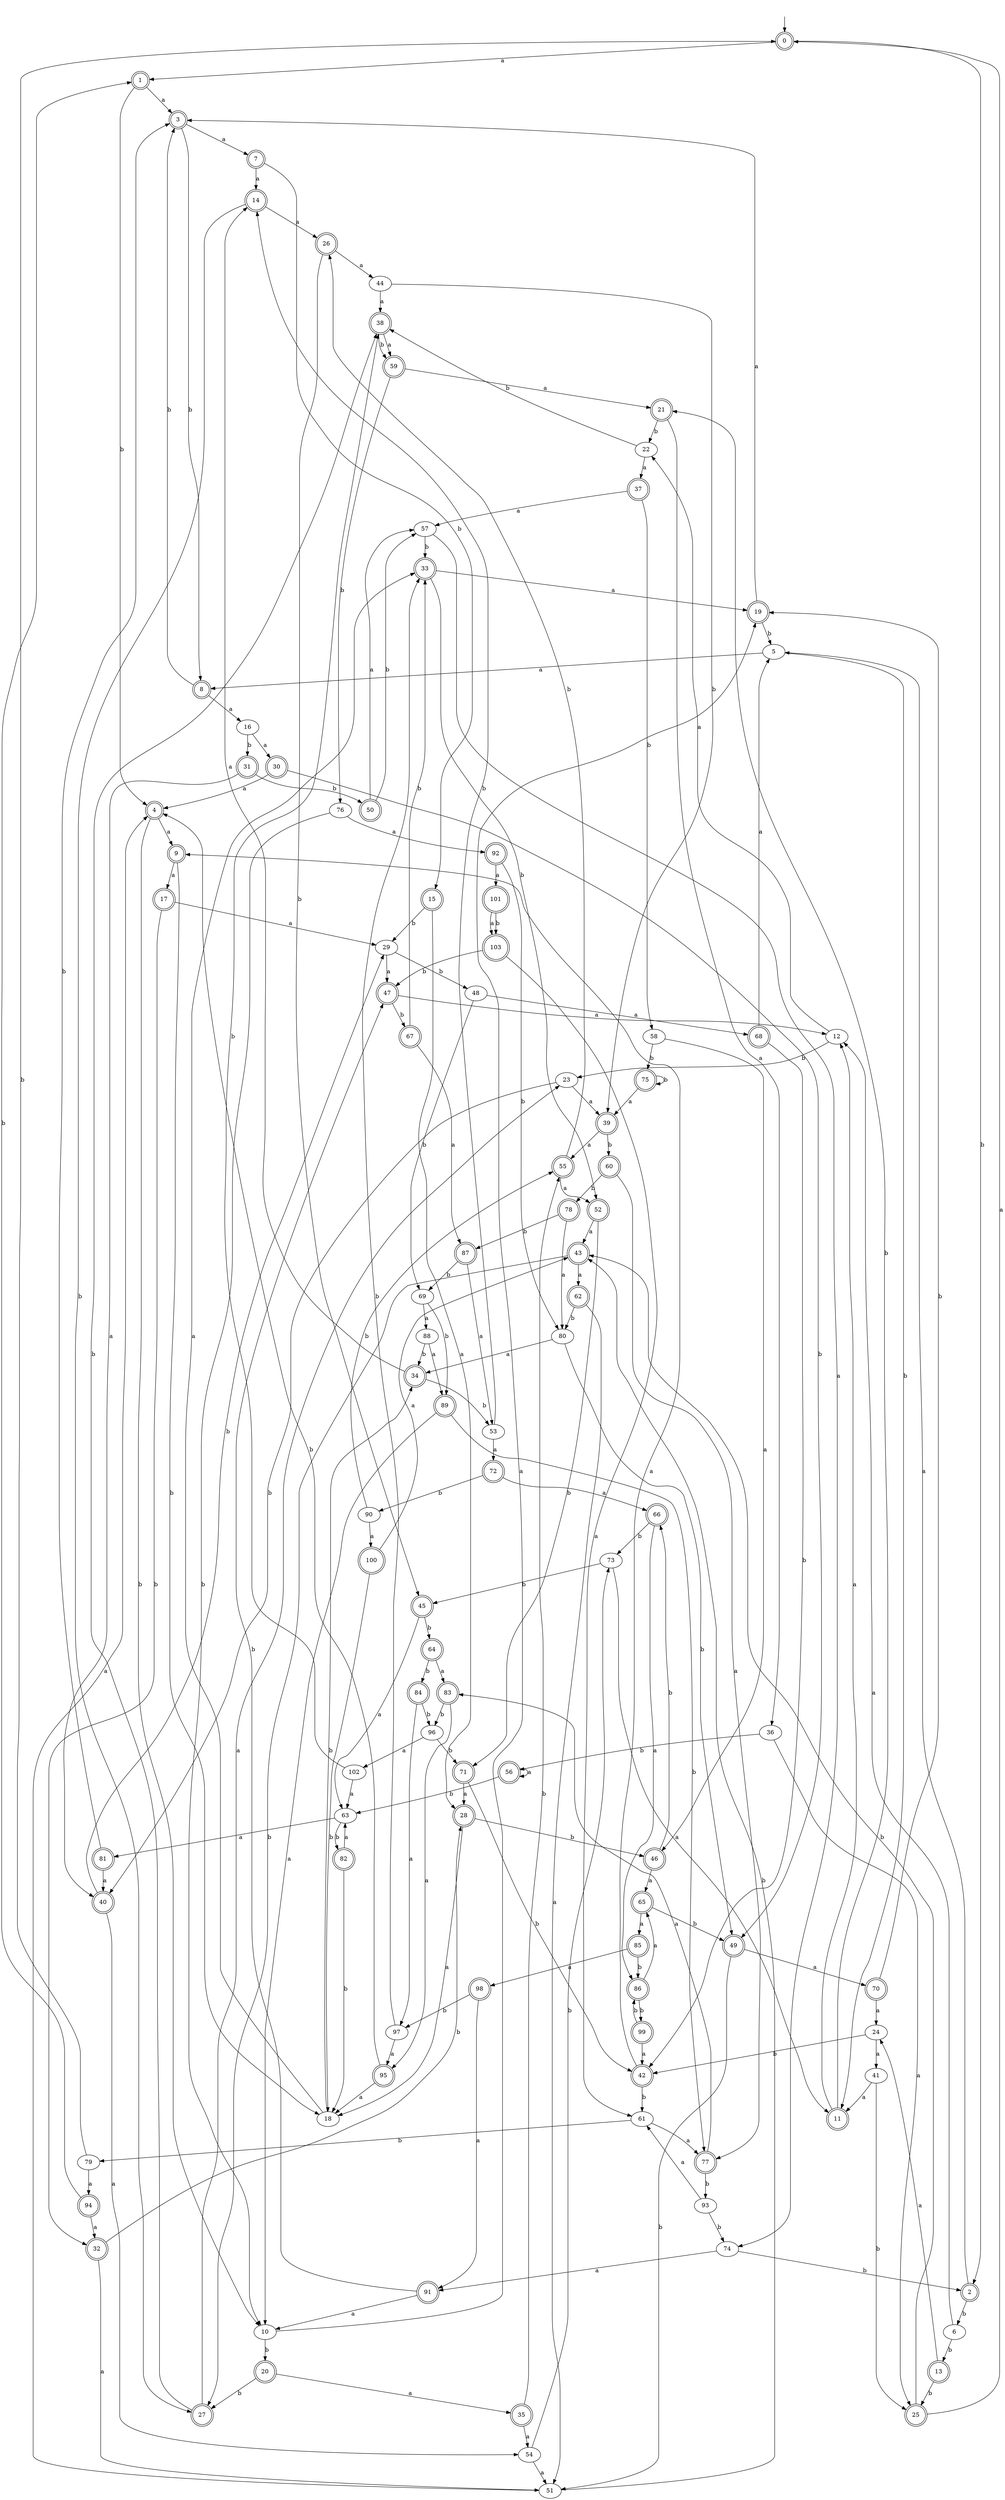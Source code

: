 digraph RandomDFA {
  __start0 [label="", shape=none];
  __start0 -> 0 [label=""];
  0 [shape=circle] [shape=doublecircle]
  0 -> 1 [label="a"]
  0 -> 2 [label="b"]
  1 [shape=doublecircle]
  1 -> 3 [label="a"]
  1 -> 4 [label="b"]
  2 [shape=doublecircle]
  2 -> 5 [label="a"]
  2 -> 6 [label="b"]
  3 [shape=doublecircle]
  3 -> 7 [label="a"]
  3 -> 8 [label="b"]
  4 [shape=doublecircle]
  4 -> 9 [label="a"]
  4 -> 10 [label="b"]
  5
  5 -> 8 [label="a"]
  5 -> 11 [label="b"]
  6
  6 -> 12 [label="a"]
  6 -> 13 [label="b"]
  7 [shape=doublecircle]
  7 -> 14 [label="a"]
  7 -> 15 [label="b"]
  8 [shape=doublecircle]
  8 -> 16 [label="a"]
  8 -> 3 [label="b"]
  9 [shape=doublecircle]
  9 -> 17 [label="a"]
  9 -> 18 [label="b"]
  10
  10 -> 19 [label="a"]
  10 -> 20 [label="b"]
  11 [shape=doublecircle]
  11 -> 12 [label="a"]
  11 -> 21 [label="b"]
  12
  12 -> 22 [label="a"]
  12 -> 23 [label="b"]
  13 [shape=doublecircle]
  13 -> 24 [label="a"]
  13 -> 25 [label="b"]
  14 [shape=doublecircle]
  14 -> 26 [label="a"]
  14 -> 27 [label="b"]
  15 [shape=doublecircle]
  15 -> 28 [label="a"]
  15 -> 29 [label="b"]
  16
  16 -> 30 [label="a"]
  16 -> 31 [label="b"]
  17 [shape=doublecircle]
  17 -> 29 [label="a"]
  17 -> 32 [label="b"]
  18
  18 -> 33 [label="a"]
  18 -> 34 [label="b"]
  19 [shape=doublecircle]
  19 -> 3 [label="a"]
  19 -> 5 [label="b"]
  20 [shape=doublecircle]
  20 -> 35 [label="a"]
  20 -> 27 [label="b"]
  21 [shape=doublecircle]
  21 -> 36 [label="a"]
  21 -> 22 [label="b"]
  22
  22 -> 37 [label="a"]
  22 -> 38 [label="b"]
  23
  23 -> 39 [label="a"]
  23 -> 40 [label="b"]
  24
  24 -> 41 [label="a"]
  24 -> 42 [label="b"]
  25 [shape=doublecircle]
  25 -> 0 [label="a"]
  25 -> 43 [label="b"]
  26 [shape=doublecircle]
  26 -> 44 [label="a"]
  26 -> 45 [label="b"]
  27 [shape=doublecircle]
  27 -> 23 [label="a"]
  27 -> 38 [label="b"]
  28 [shape=doublecircle]
  28 -> 18 [label="a"]
  28 -> 46 [label="b"]
  29
  29 -> 47 [label="a"]
  29 -> 48 [label="b"]
  30 [shape=doublecircle]
  30 -> 4 [label="a"]
  30 -> 49 [label="b"]
  31 [shape=doublecircle]
  31 -> 40 [label="a"]
  31 -> 50 [label="b"]
  32 [shape=doublecircle]
  32 -> 51 [label="a"]
  32 -> 28 [label="b"]
  33 [shape=doublecircle]
  33 -> 19 [label="a"]
  33 -> 52 [label="b"]
  34 [shape=doublecircle]
  34 -> 14 [label="a"]
  34 -> 53 [label="b"]
  35 [shape=doublecircle]
  35 -> 54 [label="a"]
  35 -> 55 [label="b"]
  36
  36 -> 25 [label="a"]
  36 -> 56 [label="b"]
  37 [shape=doublecircle]
  37 -> 57 [label="a"]
  37 -> 58 [label="b"]
  38 [shape=doublecircle]
  38 -> 59 [label="a"]
  38 -> 59 [label="b"]
  39 [shape=doublecircle]
  39 -> 55 [label="a"]
  39 -> 60 [label="b"]
  40 [shape=doublecircle]
  40 -> 54 [label="a"]
  40 -> 29 [label="b"]
  41
  41 -> 11 [label="a"]
  41 -> 25 [label="b"]
  42 [shape=doublecircle]
  42 -> 9 [label="a"]
  42 -> 61 [label="b"]
  43 [shape=doublecircle]
  43 -> 62 [label="a"]
  43 -> 27 [label="b"]
  44
  44 -> 38 [label="a"]
  44 -> 39 [label="b"]
  45 [shape=doublecircle]
  45 -> 63 [label="a"]
  45 -> 64 [label="b"]
  46 [shape=doublecircle]
  46 -> 65 [label="a"]
  46 -> 66 [label="b"]
  47 [shape=doublecircle]
  47 -> 12 [label="a"]
  47 -> 67 [label="b"]
  48
  48 -> 68 [label="a"]
  48 -> 69 [label="b"]
  49 [shape=doublecircle]
  49 -> 70 [label="a"]
  49 -> 51 [label="b"]
  50 [shape=doublecircle]
  50 -> 57 [label="a"]
  50 -> 57 [label="b"]
  51
  51 -> 4 [label="a"]
  51 -> 43 [label="b"]
  52 [shape=doublecircle]
  52 -> 43 [label="a"]
  52 -> 71 [label="b"]
  53
  53 -> 72 [label="a"]
  53 -> 14 [label="b"]
  54
  54 -> 51 [label="a"]
  54 -> 73 [label="b"]
  55 [shape=doublecircle]
  55 -> 52 [label="a"]
  55 -> 26 [label="b"]
  56 [shape=doublecircle]
  56 -> 56 [label="a"]
  56 -> 63 [label="b"]
  57
  57 -> 74 [label="a"]
  57 -> 33 [label="b"]
  58
  58 -> 46 [label="a"]
  58 -> 75 [label="b"]
  59 [shape=doublecircle]
  59 -> 21 [label="a"]
  59 -> 76 [label="b"]
  60 [shape=doublecircle]
  60 -> 77 [label="a"]
  60 -> 78 [label="b"]
  61
  61 -> 77 [label="a"]
  61 -> 79 [label="b"]
  62 [shape=doublecircle]
  62 -> 51 [label="a"]
  62 -> 80 [label="b"]
  63
  63 -> 81 [label="a"]
  63 -> 82 [label="b"]
  64 [shape=doublecircle]
  64 -> 83 [label="a"]
  64 -> 84 [label="b"]
  65 [shape=doublecircle]
  65 -> 85 [label="a"]
  65 -> 49 [label="b"]
  66 [shape=doublecircle]
  66 -> 86 [label="a"]
  66 -> 73 [label="b"]
  67 [shape=doublecircle]
  67 -> 87 [label="a"]
  67 -> 33 [label="b"]
  68 [shape=doublecircle]
  68 -> 5 [label="a"]
  68 -> 42 [label="b"]
  69
  69 -> 88 [label="a"]
  69 -> 89 [label="b"]
  70 [shape=doublecircle]
  70 -> 24 [label="a"]
  70 -> 19 [label="b"]
  71 [shape=doublecircle]
  71 -> 28 [label="a"]
  71 -> 42 [label="b"]
  72 [shape=doublecircle]
  72 -> 66 [label="a"]
  72 -> 90 [label="b"]
  73
  73 -> 11 [label="a"]
  73 -> 45 [label="b"]
  74
  74 -> 91 [label="a"]
  74 -> 2 [label="b"]
  75 [shape=doublecircle]
  75 -> 39 [label="a"]
  75 -> 75 [label="b"]
  76
  76 -> 92 [label="a"]
  76 -> 10 [label="b"]
  77 [shape=doublecircle]
  77 -> 83 [label="a"]
  77 -> 93 [label="b"]
  78 [shape=doublecircle]
  78 -> 80 [label="a"]
  78 -> 87 [label="b"]
  79
  79 -> 94 [label="a"]
  79 -> 0 [label="b"]
  80
  80 -> 34 [label="a"]
  80 -> 49 [label="b"]
  81 [shape=doublecircle]
  81 -> 40 [label="a"]
  81 -> 3 [label="b"]
  82 [shape=doublecircle]
  82 -> 63 [label="a"]
  82 -> 18 [label="b"]
  83 [shape=doublecircle]
  83 -> 95 [label="a"]
  83 -> 96 [label="b"]
  84 [shape=doublecircle]
  84 -> 97 [label="a"]
  84 -> 96 [label="b"]
  85 [shape=doublecircle]
  85 -> 98 [label="a"]
  85 -> 86 [label="b"]
  86 [shape=doublecircle]
  86 -> 65 [label="a"]
  86 -> 99 [label="b"]
  87 [shape=doublecircle]
  87 -> 53 [label="a"]
  87 -> 69 [label="b"]
  88
  88 -> 89 [label="a"]
  88 -> 34 [label="b"]
  89 [shape=doublecircle]
  89 -> 10 [label="a"]
  89 -> 77 [label="b"]
  90
  90 -> 100 [label="a"]
  90 -> 55 [label="b"]
  91 [shape=doublecircle]
  91 -> 10 [label="a"]
  91 -> 47 [label="b"]
  92 [shape=doublecircle]
  92 -> 101 [label="a"]
  92 -> 80 [label="b"]
  93
  93 -> 61 [label="a"]
  93 -> 74 [label="b"]
  94 [shape=doublecircle]
  94 -> 32 [label="a"]
  94 -> 1 [label="b"]
  95 [shape=doublecircle]
  95 -> 18 [label="a"]
  95 -> 4 [label="b"]
  96
  96 -> 102 [label="a"]
  96 -> 71 [label="b"]
  97
  97 -> 95 [label="a"]
  97 -> 33 [label="b"]
  98 [shape=doublecircle]
  98 -> 91 [label="a"]
  98 -> 97 [label="b"]
  99 [shape=doublecircle]
  99 -> 42 [label="a"]
  99 -> 86 [label="b"]
  100 [shape=doublecircle]
  100 -> 43 [label="a"]
  100 -> 18 [label="b"]
  101 [shape=doublecircle]
  101 -> 103 [label="a"]
  101 -> 103 [label="b"]
  102
  102 -> 63 [label="a"]
  102 -> 38 [label="b"]
  103 [shape=doublecircle]
  103 -> 61 [label="a"]
  103 -> 47 [label="b"]
}
